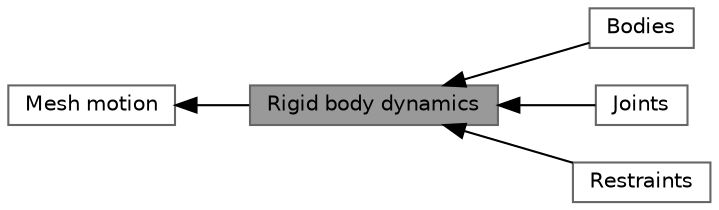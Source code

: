digraph "Rigid body dynamics"
{
 // LATEX_PDF_SIZE
  bgcolor="transparent";
  edge [fontname=Helvetica,fontsize=10,labelfontname=Helvetica,labelfontsize=10];
  node [fontname=Helvetica,fontsize=10,shape=box,height=0.2,width=0.4];
  rankdir=LR;
  Node2 [id="Node000002",label="Mesh motion",height=0.2,width=0.4,color="grey40", fillcolor="white", style="filled",URL="$group__grpMeshMotion.html",tooltip=" "];
  Node1 [id="Node000001",label="Rigid body dynamics",height=0.2,width=0.4,color="gray40", fillcolor="grey60", style="filled", fontcolor="black",tooltip=" "];
  Node3 [id="Node000003",label="Bodies",height=0.2,width=0.4,color="grey40", fillcolor="white", style="filled",URL="$group__grpRigidBodyDynamicsBodies.html",tooltip=" "];
  Node4 [id="Node000004",label="Joints",height=0.2,width=0.4,color="grey40", fillcolor="white", style="filled",URL="$group__grpRigidBodyDynamicsJoints.html",tooltip=" "];
  Node5 [id="Node000005",label="Restraints",height=0.2,width=0.4,color="grey40", fillcolor="white", style="filled",URL="$group__grpRigidBodyDynamicsRestraints.html",tooltip=" "];
  Node2->Node1 [shape=plaintext, dir="back", style="solid"];
  Node1->Node3 [shape=plaintext, dir="back", style="solid"];
  Node1->Node4 [shape=plaintext, dir="back", style="solid"];
  Node1->Node5 [shape=plaintext, dir="back", style="solid"];
}
